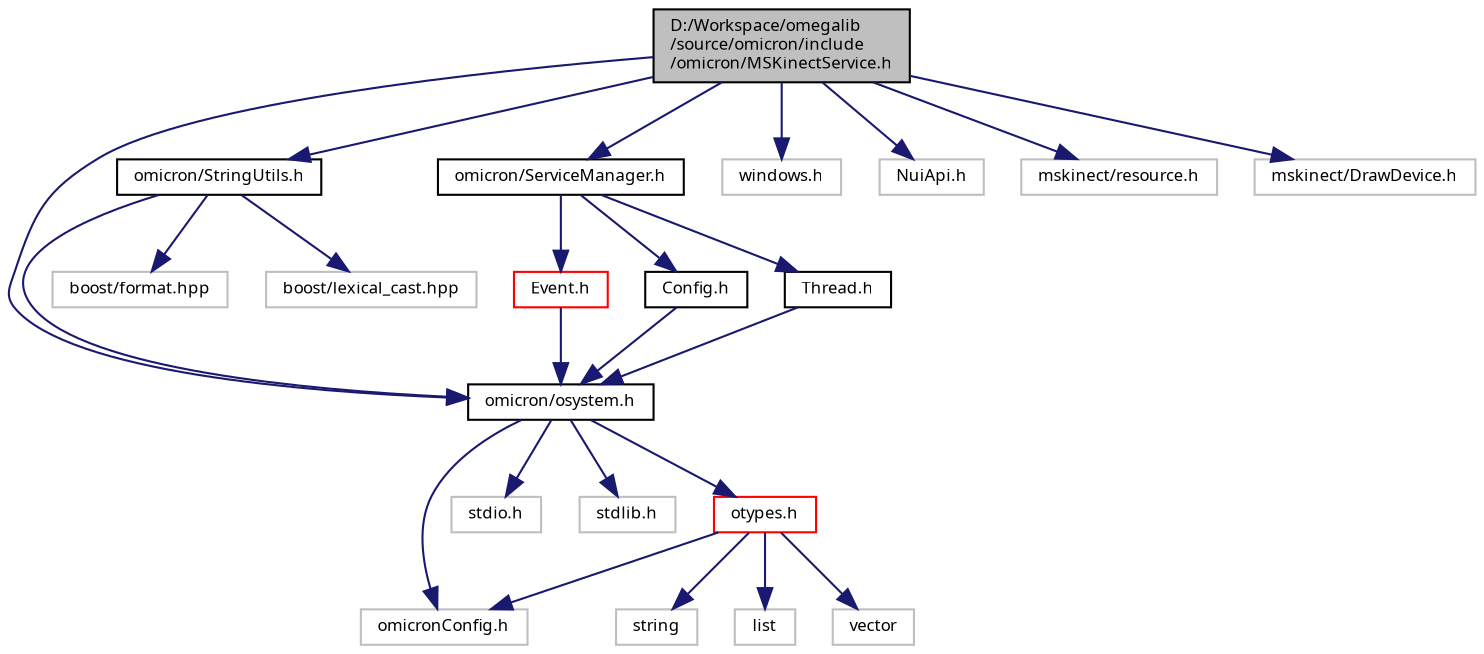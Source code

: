 digraph "D:/Workspace/omegalib/source/omicron/include/omicron/MSKinectService.h"
{
  bgcolor="transparent";
  edge [fontname="FreeSans.ttf",fontsize="8",labelfontname="FreeSans.ttf",labelfontsize="8"];
  node [fontname="FreeSans.ttf",fontsize="8",shape=record];
  Node1 [label="D:/Workspace/omegalib\l/source/omicron/include\l/omicron/MSKinectService.h",height=0.2,width=0.4,color="black", fillcolor="grey75", style="filled" fontcolor="black"];
  Node1 -> Node2 [color="midnightblue",fontsize="8",style="solid",fontname="FreeSans.ttf"];
  Node2 [label="omicron/osystem.h",height=0.2,width=0.4,color="black",URL="$omicron_2include_2omicron_2osystem_8h.html"];
  Node2 -> Node3 [color="midnightblue",fontsize="8",style="solid",fontname="FreeSans.ttf"];
  Node3 [label="omicronConfig.h",height=0.2,width=0.4,color="grey75"];
  Node2 -> Node4 [color="midnightblue",fontsize="8",style="solid",fontname="FreeSans.ttf"];
  Node4 [label="stdio.h",height=0.2,width=0.4,color="grey75"];
  Node2 -> Node5 [color="midnightblue",fontsize="8",style="solid",fontname="FreeSans.ttf"];
  Node5 [label="stdlib.h",height=0.2,width=0.4,color="grey75"];
  Node2 -> Node6 [color="midnightblue",fontsize="8",style="solid",fontname="FreeSans.ttf"];
  Node6 [label="otypes.h",height=0.2,width=0.4,color="red",URL="$omicron_2include_2omicron_2otypes_8h.html"];
  Node6 -> Node3 [color="midnightblue",fontsize="8",style="solid",fontname="FreeSans.ttf"];
  Node6 -> Node7 [color="midnightblue",fontsize="8",style="solid",fontname="FreeSans.ttf"];
  Node7 [label="string",height=0.2,width=0.4,color="grey75"];
  Node6 -> Node8 [color="midnightblue",fontsize="8",style="solid",fontname="FreeSans.ttf"];
  Node8 [label="list",height=0.2,width=0.4,color="grey75"];
  Node6 -> Node9 [color="midnightblue",fontsize="8",style="solid",fontname="FreeSans.ttf"];
  Node9 [label="vector",height=0.2,width=0.4,color="grey75"];
  Node1 -> Node10 [color="midnightblue",fontsize="8",style="solid",fontname="FreeSans.ttf"];
  Node10 [label="omicron/StringUtils.h",height=0.2,width=0.4,color="black",URL="$_string_utils_8h.html"];
  Node10 -> Node2 [color="midnightblue",fontsize="8",style="solid",fontname="FreeSans.ttf"];
  Node10 -> Node11 [color="midnightblue",fontsize="8",style="solid",fontname="FreeSans.ttf"];
  Node11 [label="boost/format.hpp",height=0.2,width=0.4,color="grey75"];
  Node10 -> Node12 [color="midnightblue",fontsize="8",style="solid",fontname="FreeSans.ttf"];
  Node12 [label="boost/lexical_cast.hpp",height=0.2,width=0.4,color="grey75"];
  Node1 -> Node13 [color="midnightblue",fontsize="8",style="solid",fontname="FreeSans.ttf"];
  Node13 [label="omicron/ServiceManager.h",height=0.2,width=0.4,color="black",URL="$_service_manager_8h.html"];
  Node13 -> Node14 [color="midnightblue",fontsize="8",style="solid",fontname="FreeSans.ttf"];
  Node14 [label="Event.h",height=0.2,width=0.4,color="red",URL="$_event_8h.html"];
  Node14 -> Node2 [color="midnightblue",fontsize="8",style="solid",fontname="FreeSans.ttf"];
  Node13 -> Node15 [color="midnightblue",fontsize="8",style="solid",fontname="FreeSans.ttf"];
  Node15 [label="Config.h",height=0.2,width=0.4,color="black",URL="$_config_8h.html"];
  Node15 -> Node2 [color="midnightblue",fontsize="8",style="solid",fontname="FreeSans.ttf"];
  Node13 -> Node16 [color="midnightblue",fontsize="8",style="solid",fontname="FreeSans.ttf"];
  Node16 [label="Thread.h",height=0.2,width=0.4,color="black",URL="$_thread_8h.html"];
  Node16 -> Node2 [color="midnightblue",fontsize="8",style="solid",fontname="FreeSans.ttf"];
  Node1 -> Node17 [color="midnightblue",fontsize="8",style="solid",fontname="FreeSans.ttf"];
  Node17 [label="windows.h",height=0.2,width=0.4,color="grey75"];
  Node1 -> Node18 [color="midnightblue",fontsize="8",style="solid",fontname="FreeSans.ttf"];
  Node18 [label="NuiApi.h",height=0.2,width=0.4,color="grey75"];
  Node1 -> Node19 [color="midnightblue",fontsize="8",style="solid",fontname="FreeSans.ttf"];
  Node19 [label="mskinect/resource.h",height=0.2,width=0.4,color="grey75"];
  Node1 -> Node20 [color="midnightblue",fontsize="8",style="solid",fontname="FreeSans.ttf"];
  Node20 [label="mskinect/DrawDevice.h",height=0.2,width=0.4,color="grey75"];
}
